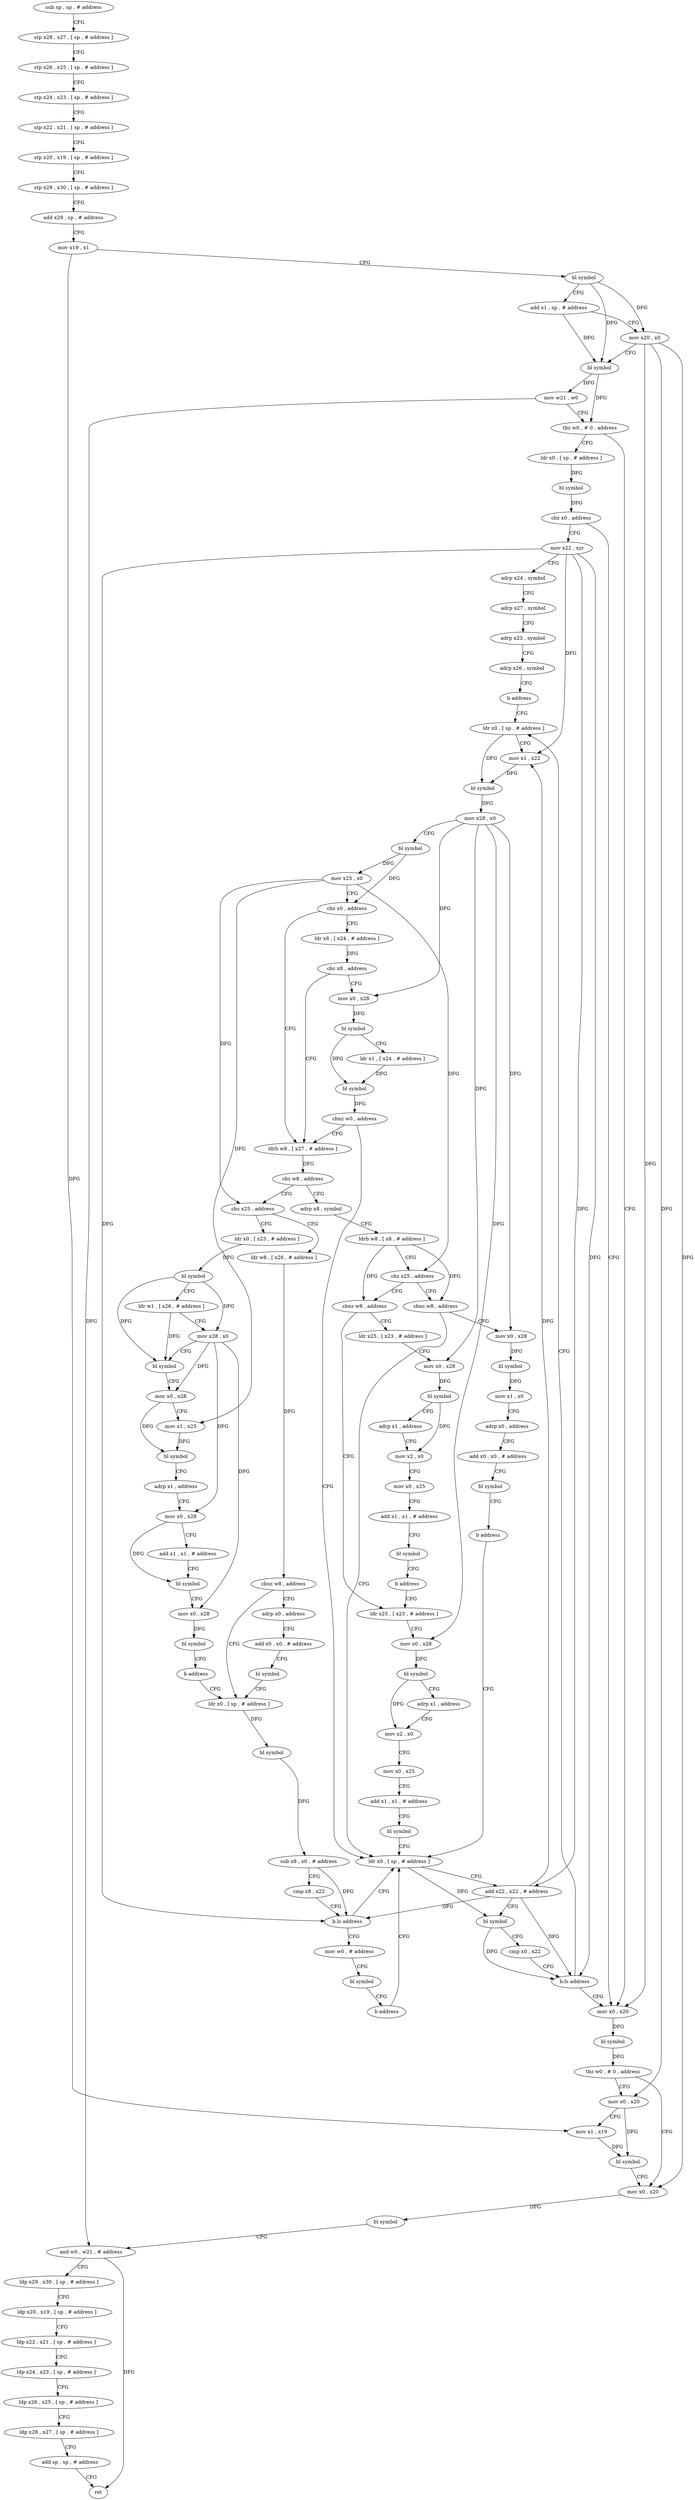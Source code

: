 digraph "func" {
"4216172" [label = "sub sp , sp , # address" ]
"4216176" [label = "stp x28 , x27 , [ sp , # address ]" ]
"4216180" [label = "stp x26 , x25 , [ sp , # address ]" ]
"4216184" [label = "stp x24 , x23 , [ sp , # address ]" ]
"4216188" [label = "stp x22 , x21 , [ sp , # address ]" ]
"4216192" [label = "stp x20 , x19 , [ sp , # address ]" ]
"4216196" [label = "stp x29 , x30 , [ sp , # address ]" ]
"4216200" [label = "add x29 , sp , # address" ]
"4216204" [label = "mov x19 , x1" ]
"4216208" [label = "bl symbol" ]
"4216212" [label = "add x1 , sp , # address" ]
"4216216" [label = "mov x20 , x0" ]
"4216220" [label = "bl symbol" ]
"4216224" [label = "mov w21 , w0" ]
"4216228" [label = "tbz w0 , # 0 , address" ]
"4216584" [label = "mov x0 , x20" ]
"4216232" [label = "ldr x0 , [ sp , # address ]" ]
"4216588" [label = "bl symbol" ]
"4216592" [label = "tbz w0 , # 0 , address" ]
"4216608" [label = "mov x0 , x20" ]
"4216596" [label = "mov x0 , x20" ]
"4216236" [label = "bl symbol" ]
"4216240" [label = "cbz x0 , address" ]
"4216244" [label = "mov x22 , xzr" ]
"4216612" [label = "bl symbol" ]
"4216616" [label = "and w0 , w21 , # address" ]
"4216620" [label = "ldp x29 , x30 , [ sp , # address ]" ]
"4216624" [label = "ldp x20 , x19 , [ sp , # address ]" ]
"4216628" [label = "ldp x22 , x21 , [ sp , # address ]" ]
"4216632" [label = "ldp x24 , x23 , [ sp , # address ]" ]
"4216636" [label = "ldp x26 , x25 , [ sp , # address ]" ]
"4216640" [label = "ldp x28 , x27 , [ sp , # address ]" ]
"4216644" [label = "add sp , sp , # address" ]
"4216648" [label = "ret" ]
"4216600" [label = "mov x1 , x19" ]
"4216604" [label = "bl symbol" ]
"4216248" [label = "adrp x24 , symbol" ]
"4216252" [label = "adrp x27 , symbol" ]
"4216256" [label = "adrp x23 , symbol" ]
"4216260" [label = "adrp x26 , symbol" ]
"4216264" [label = "b address" ]
"4216320" [label = "ldr x0 , [ sp , # address ]" ]
"4216324" [label = "mov x1 , x22" ]
"4216328" [label = "bl symbol" ]
"4216332" [label = "mov x28 , x0" ]
"4216336" [label = "bl symbol" ]
"4216340" [label = "mov x25 , x0" ]
"4216344" [label = "cbz x0 , address" ]
"4216376" [label = "ldrb w8 , [ x27 , # address ]" ]
"4216348" [label = "ldr x8 , [ x24 , # address ]" ]
"4216380" [label = "cbz w8 , address" ]
"4216448" [label = "adrp x8 , symbol" ]
"4216384" [label = "cbz x25 , address" ]
"4216352" [label = "cbz x8 , address" ]
"4216356" [label = "mov x0 , x28" ]
"4216452" [label = "ldrb w8 , [ x8 , # address ]" ]
"4216456" [label = "cbz x25 , address" ]
"4216552" [label = "cbnz w8 , address" ]
"4216460" [label = "cbnz w8 , address" ]
"4216500" [label = "ldr w8 , [ x26 , # address ]" ]
"4216388" [label = "ldr x0 , [ x23 , # address ]" ]
"4216360" [label = "bl symbol" ]
"4216364" [label = "ldr x1 , [ x24 , # address ]" ]
"4216368" [label = "bl symbol" ]
"4216372" [label = "cbnz w0 , address" ]
"4216300" [label = "ldr x0 , [ sp , # address ]" ]
"4216556" [label = "mov x0 , x28" ]
"4216268" [label = "ldr x25 , [ x23 , # address ]" ]
"4216464" [label = "ldr x25 , [ x23 , # address ]" ]
"4216504" [label = "cbnz w8 , address" ]
"4216520" [label = "ldr x0 , [ sp , # address ]" ]
"4216508" [label = "adrp x0 , address" ]
"4216392" [label = "bl symbol" ]
"4216396" [label = "ldr w1 , [ x26 , # address ]" ]
"4216400" [label = "mov x28 , x0" ]
"4216404" [label = "bl symbol" ]
"4216408" [label = "mov x0 , x28" ]
"4216412" [label = "mov x1 , x25" ]
"4216416" [label = "bl symbol" ]
"4216420" [label = "adrp x1 , address" ]
"4216424" [label = "mov x0 , x28" ]
"4216428" [label = "add x1 , x1 , # address" ]
"4216432" [label = "bl symbol" ]
"4216436" [label = "mov x0 , x28" ]
"4216440" [label = "bl symbol" ]
"4216444" [label = "b address" ]
"4216304" [label = "add x22 , x22 , # address" ]
"4216308" [label = "bl symbol" ]
"4216312" [label = "cmp x0 , x22" ]
"4216316" [label = "b.ls address" ]
"4216560" [label = "bl symbol" ]
"4216564" [label = "mov x1 , x0" ]
"4216568" [label = "adrp x0 , address" ]
"4216572" [label = "add x0 , x0 , # address" ]
"4216576" [label = "bl symbol" ]
"4216580" [label = "b address" ]
"4216272" [label = "mov x0 , x28" ]
"4216276" [label = "bl symbol" ]
"4216280" [label = "adrp x1 , address" ]
"4216284" [label = "mov x2 , x0" ]
"4216288" [label = "mov x0 , x25" ]
"4216292" [label = "add x1 , x1 , # address" ]
"4216296" [label = "bl symbol" ]
"4216468" [label = "mov x0 , x28" ]
"4216472" [label = "bl symbol" ]
"4216476" [label = "adrp x1 , address" ]
"4216480" [label = "mov x2 , x0" ]
"4216484" [label = "mov x0 , x25" ]
"4216488" [label = "add x1 , x1 , # address" ]
"4216492" [label = "bl symbol" ]
"4216496" [label = "b address" ]
"4216524" [label = "bl symbol" ]
"4216528" [label = "sub x8 , x0 , # address" ]
"4216532" [label = "cmp x8 , x22" ]
"4216536" [label = "b.ls address" ]
"4216540" [label = "mov w0 , # address" ]
"4216512" [label = "add x0 , x0 , # address" ]
"4216516" [label = "bl symbol" ]
"4216544" [label = "bl symbol" ]
"4216548" [label = "b address" ]
"4216172" -> "4216176" [ label = "CFG" ]
"4216176" -> "4216180" [ label = "CFG" ]
"4216180" -> "4216184" [ label = "CFG" ]
"4216184" -> "4216188" [ label = "CFG" ]
"4216188" -> "4216192" [ label = "CFG" ]
"4216192" -> "4216196" [ label = "CFG" ]
"4216196" -> "4216200" [ label = "CFG" ]
"4216200" -> "4216204" [ label = "CFG" ]
"4216204" -> "4216208" [ label = "CFG" ]
"4216204" -> "4216600" [ label = "DFG" ]
"4216208" -> "4216212" [ label = "CFG" ]
"4216208" -> "4216216" [ label = "DFG" ]
"4216208" -> "4216220" [ label = "DFG" ]
"4216212" -> "4216216" [ label = "CFG" ]
"4216212" -> "4216220" [ label = "DFG" ]
"4216216" -> "4216220" [ label = "CFG" ]
"4216216" -> "4216584" [ label = "DFG" ]
"4216216" -> "4216608" [ label = "DFG" ]
"4216216" -> "4216596" [ label = "DFG" ]
"4216220" -> "4216224" [ label = "DFG" ]
"4216220" -> "4216228" [ label = "DFG" ]
"4216224" -> "4216228" [ label = "CFG" ]
"4216224" -> "4216616" [ label = "DFG" ]
"4216228" -> "4216584" [ label = "CFG" ]
"4216228" -> "4216232" [ label = "CFG" ]
"4216584" -> "4216588" [ label = "DFG" ]
"4216232" -> "4216236" [ label = "DFG" ]
"4216588" -> "4216592" [ label = "DFG" ]
"4216592" -> "4216608" [ label = "CFG" ]
"4216592" -> "4216596" [ label = "CFG" ]
"4216608" -> "4216612" [ label = "DFG" ]
"4216596" -> "4216600" [ label = "CFG" ]
"4216596" -> "4216604" [ label = "DFG" ]
"4216236" -> "4216240" [ label = "DFG" ]
"4216240" -> "4216584" [ label = "CFG" ]
"4216240" -> "4216244" [ label = "CFG" ]
"4216244" -> "4216248" [ label = "CFG" ]
"4216244" -> "4216324" [ label = "DFG" ]
"4216244" -> "4216304" [ label = "DFG" ]
"4216244" -> "4216316" [ label = "DFG" ]
"4216244" -> "4216536" [ label = "DFG" ]
"4216612" -> "4216616" [ label = "CFG" ]
"4216616" -> "4216620" [ label = "CFG" ]
"4216616" -> "4216648" [ label = "DFG" ]
"4216620" -> "4216624" [ label = "CFG" ]
"4216624" -> "4216628" [ label = "CFG" ]
"4216628" -> "4216632" [ label = "CFG" ]
"4216632" -> "4216636" [ label = "CFG" ]
"4216636" -> "4216640" [ label = "CFG" ]
"4216640" -> "4216644" [ label = "CFG" ]
"4216644" -> "4216648" [ label = "CFG" ]
"4216600" -> "4216604" [ label = "DFG" ]
"4216604" -> "4216608" [ label = "CFG" ]
"4216248" -> "4216252" [ label = "CFG" ]
"4216252" -> "4216256" [ label = "CFG" ]
"4216256" -> "4216260" [ label = "CFG" ]
"4216260" -> "4216264" [ label = "CFG" ]
"4216264" -> "4216320" [ label = "CFG" ]
"4216320" -> "4216324" [ label = "CFG" ]
"4216320" -> "4216328" [ label = "DFG" ]
"4216324" -> "4216328" [ label = "DFG" ]
"4216328" -> "4216332" [ label = "DFG" ]
"4216332" -> "4216336" [ label = "CFG" ]
"4216332" -> "4216356" [ label = "DFG" ]
"4216332" -> "4216556" [ label = "DFG" ]
"4216332" -> "4216272" [ label = "DFG" ]
"4216332" -> "4216468" [ label = "DFG" ]
"4216336" -> "4216340" [ label = "DFG" ]
"4216336" -> "4216344" [ label = "DFG" ]
"4216340" -> "4216344" [ label = "CFG" ]
"4216340" -> "4216456" [ label = "DFG" ]
"4216340" -> "4216384" [ label = "DFG" ]
"4216340" -> "4216412" [ label = "DFG" ]
"4216344" -> "4216376" [ label = "CFG" ]
"4216344" -> "4216348" [ label = "CFG" ]
"4216376" -> "4216380" [ label = "DFG" ]
"4216348" -> "4216352" [ label = "DFG" ]
"4216380" -> "4216448" [ label = "CFG" ]
"4216380" -> "4216384" [ label = "CFG" ]
"4216448" -> "4216452" [ label = "CFG" ]
"4216384" -> "4216500" [ label = "CFG" ]
"4216384" -> "4216388" [ label = "CFG" ]
"4216352" -> "4216376" [ label = "CFG" ]
"4216352" -> "4216356" [ label = "CFG" ]
"4216356" -> "4216360" [ label = "DFG" ]
"4216452" -> "4216456" [ label = "CFG" ]
"4216452" -> "4216552" [ label = "DFG" ]
"4216452" -> "4216460" [ label = "DFG" ]
"4216456" -> "4216552" [ label = "CFG" ]
"4216456" -> "4216460" [ label = "CFG" ]
"4216552" -> "4216300" [ label = "CFG" ]
"4216552" -> "4216556" [ label = "CFG" ]
"4216460" -> "4216268" [ label = "CFG" ]
"4216460" -> "4216464" [ label = "CFG" ]
"4216500" -> "4216504" [ label = "DFG" ]
"4216388" -> "4216392" [ label = "DFG" ]
"4216360" -> "4216364" [ label = "CFG" ]
"4216360" -> "4216368" [ label = "DFG" ]
"4216364" -> "4216368" [ label = "DFG" ]
"4216368" -> "4216372" [ label = "DFG" ]
"4216372" -> "4216300" [ label = "CFG" ]
"4216372" -> "4216376" [ label = "CFG" ]
"4216300" -> "4216304" [ label = "CFG" ]
"4216300" -> "4216308" [ label = "DFG" ]
"4216556" -> "4216560" [ label = "DFG" ]
"4216268" -> "4216272" [ label = "CFG" ]
"4216464" -> "4216468" [ label = "CFG" ]
"4216504" -> "4216520" [ label = "CFG" ]
"4216504" -> "4216508" [ label = "CFG" ]
"4216520" -> "4216524" [ label = "DFG" ]
"4216508" -> "4216512" [ label = "CFG" ]
"4216392" -> "4216396" [ label = "CFG" ]
"4216392" -> "4216400" [ label = "DFG" ]
"4216392" -> "4216404" [ label = "DFG" ]
"4216396" -> "4216400" [ label = "CFG" ]
"4216396" -> "4216404" [ label = "DFG" ]
"4216400" -> "4216404" [ label = "CFG" ]
"4216400" -> "4216408" [ label = "DFG" ]
"4216400" -> "4216424" [ label = "DFG" ]
"4216400" -> "4216436" [ label = "DFG" ]
"4216404" -> "4216408" [ label = "CFG" ]
"4216408" -> "4216412" [ label = "CFG" ]
"4216408" -> "4216416" [ label = "DFG" ]
"4216412" -> "4216416" [ label = "DFG" ]
"4216416" -> "4216420" [ label = "CFG" ]
"4216420" -> "4216424" [ label = "CFG" ]
"4216424" -> "4216428" [ label = "CFG" ]
"4216424" -> "4216432" [ label = "DFG" ]
"4216428" -> "4216432" [ label = "CFG" ]
"4216432" -> "4216436" [ label = "CFG" ]
"4216436" -> "4216440" [ label = "DFG" ]
"4216440" -> "4216444" [ label = "CFG" ]
"4216444" -> "4216520" [ label = "CFG" ]
"4216304" -> "4216308" [ label = "CFG" ]
"4216304" -> "4216324" [ label = "DFG" ]
"4216304" -> "4216316" [ label = "DFG" ]
"4216304" -> "4216536" [ label = "DFG" ]
"4216308" -> "4216312" [ label = "CFG" ]
"4216308" -> "4216316" [ label = "DFG" ]
"4216312" -> "4216316" [ label = "CFG" ]
"4216316" -> "4216584" [ label = "CFG" ]
"4216316" -> "4216320" [ label = "CFG" ]
"4216560" -> "4216564" [ label = "DFG" ]
"4216564" -> "4216568" [ label = "CFG" ]
"4216568" -> "4216572" [ label = "CFG" ]
"4216572" -> "4216576" [ label = "CFG" ]
"4216576" -> "4216580" [ label = "CFG" ]
"4216580" -> "4216300" [ label = "CFG" ]
"4216272" -> "4216276" [ label = "DFG" ]
"4216276" -> "4216280" [ label = "CFG" ]
"4216276" -> "4216284" [ label = "DFG" ]
"4216280" -> "4216284" [ label = "CFG" ]
"4216284" -> "4216288" [ label = "CFG" ]
"4216288" -> "4216292" [ label = "CFG" ]
"4216292" -> "4216296" [ label = "CFG" ]
"4216296" -> "4216300" [ label = "CFG" ]
"4216468" -> "4216472" [ label = "DFG" ]
"4216472" -> "4216476" [ label = "CFG" ]
"4216472" -> "4216480" [ label = "DFG" ]
"4216476" -> "4216480" [ label = "CFG" ]
"4216480" -> "4216484" [ label = "CFG" ]
"4216484" -> "4216488" [ label = "CFG" ]
"4216488" -> "4216492" [ label = "CFG" ]
"4216492" -> "4216496" [ label = "CFG" ]
"4216496" -> "4216268" [ label = "CFG" ]
"4216524" -> "4216528" [ label = "DFG" ]
"4216528" -> "4216532" [ label = "CFG" ]
"4216528" -> "4216536" [ label = "DFG" ]
"4216532" -> "4216536" [ label = "CFG" ]
"4216536" -> "4216300" [ label = "CFG" ]
"4216536" -> "4216540" [ label = "CFG" ]
"4216540" -> "4216544" [ label = "CFG" ]
"4216512" -> "4216516" [ label = "CFG" ]
"4216516" -> "4216520" [ label = "CFG" ]
"4216544" -> "4216548" [ label = "CFG" ]
"4216548" -> "4216300" [ label = "CFG" ]
}
